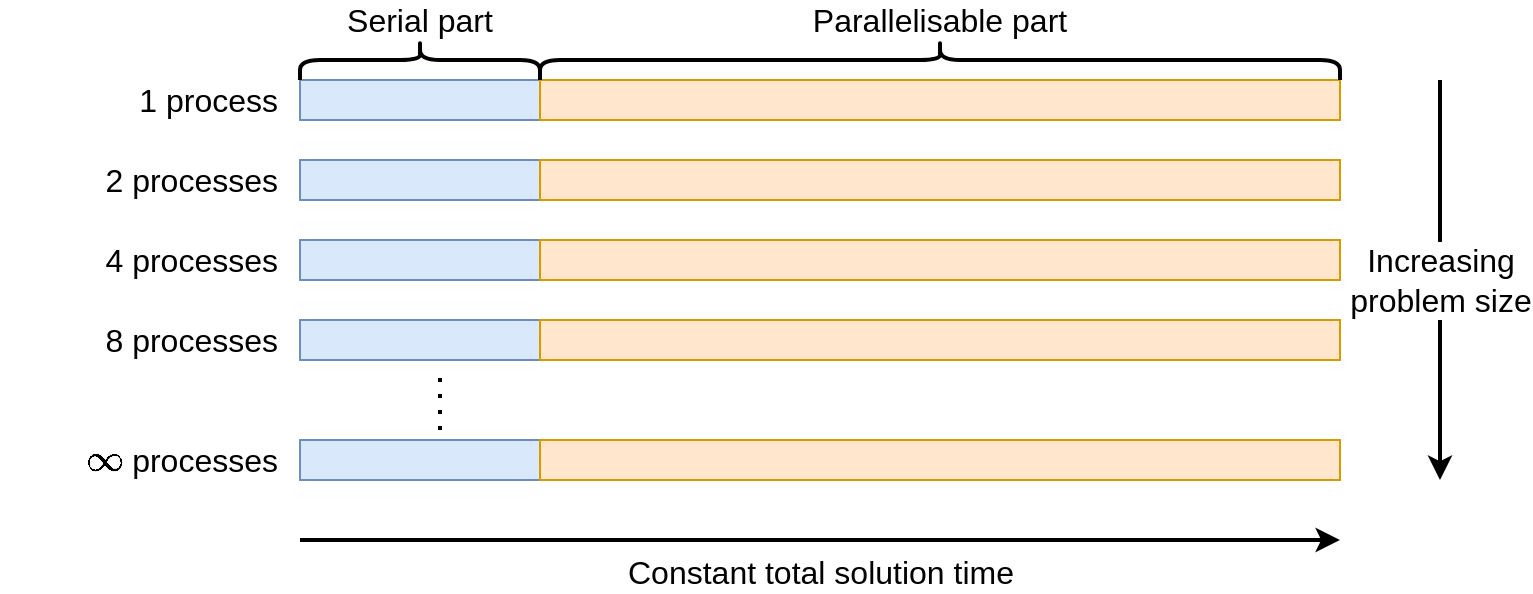 <mxfile version="13.7.3" type="device"><diagram id="hkJLDKgUvPU-iSraHcTL" name="Page-1"><mxGraphModel dx="1613" dy="580" grid="1" gridSize="10" guides="1" tooltips="1" connect="1" arrows="1" fold="1" page="1" pageScale="1" pageWidth="827" pageHeight="1169" math="1" shadow="0"><root><mxCell id="0"/><mxCell id="1" parent="0"/><mxCell id="9wV0KKL4UYFDdI6rjwHL-20" value="" style="rounded=0;whiteSpace=wrap;html=1;fillColor=#dae8fc;strokeColor=#6c8ebf;" vertex="1" parent="1"><mxGeometry x="130" y="130" width="120" height="20" as="geometry"/></mxCell><mxCell id="9wV0KKL4UYFDdI6rjwHL-21" value="" style="rounded=0;whiteSpace=wrap;html=1;fillColor=#ffe6cc;strokeColor=#d79b00;" vertex="1" parent="1"><mxGeometry x="250" y="130" width="400" height="20" as="geometry"/></mxCell><mxCell id="9wV0KKL4UYFDdI6rjwHL-22" value="Serial part" style="shape=curlyBracket;whiteSpace=wrap;html=1;rounded=1;strokeWidth=2;direction=south;fontSize=16;verticalAlign=middle;labelPosition=center;verticalLabelPosition=top;align=center;" vertex="1" parent="1"><mxGeometry x="130" y="110" width="120" height="20" as="geometry"/></mxCell><mxCell id="9wV0KKL4UYFDdI6rjwHL-23" value="Parallelisable part" style="shape=curlyBracket;whiteSpace=wrap;html=1;rounded=1;strokeWidth=2;fontSize=16;direction=south;labelPosition=center;verticalLabelPosition=top;align=center;verticalAlign=middle;" vertex="1" parent="1"><mxGeometry x="250" y="110" width="400" height="20" as="geometry"/></mxCell><mxCell id="9wV0KKL4UYFDdI6rjwHL-24" value="1 process" style="text;html=1;align=right;verticalAlign=middle;resizable=0;points=[];autosize=1;fontSize=16;" vertex="1" parent="1"><mxGeometry x="40" y="130" width="80" height="20" as="geometry"/></mxCell><mxCell id="9wV0KKL4UYFDdI6rjwHL-25" value="" style="rounded=0;whiteSpace=wrap;html=1;fillColor=#dae8fc;strokeColor=#6c8ebf;" vertex="1" parent="1"><mxGeometry x="130" y="170" width="120" height="20" as="geometry"/></mxCell><mxCell id="9wV0KKL4UYFDdI6rjwHL-26" value="" style="rounded=0;whiteSpace=wrap;html=1;fillColor=#ffe6cc;strokeColor=#d79b00;" vertex="1" parent="1"><mxGeometry x="250" y="170" width="400" height="20" as="geometry"/></mxCell><mxCell id="9wV0KKL4UYFDdI6rjwHL-27" value="2 processes" style="text;html=1;align=right;verticalAlign=middle;resizable=0;points=[];autosize=1;fontSize=16;" vertex="1" parent="1"><mxGeometry x="20" y="170" width="100" height="20" as="geometry"/></mxCell><mxCell id="9wV0KKL4UYFDdI6rjwHL-28" value="" style="rounded=0;whiteSpace=wrap;html=1;fillColor=#dae8fc;strokeColor=#6c8ebf;" vertex="1" parent="1"><mxGeometry x="130" y="210" width="120" height="20" as="geometry"/></mxCell><mxCell id="9wV0KKL4UYFDdI6rjwHL-29" value="" style="rounded=0;whiteSpace=wrap;html=1;fillColor=#ffe6cc;strokeColor=#d79b00;" vertex="1" parent="1"><mxGeometry x="250" y="210" width="400" height="20" as="geometry"/></mxCell><mxCell id="9wV0KKL4UYFDdI6rjwHL-30" value="4 processes" style="text;html=1;align=right;verticalAlign=middle;resizable=0;points=[];autosize=1;fontSize=16;" vertex="1" parent="1"><mxGeometry x="20" y="210" width="100" height="20" as="geometry"/></mxCell><mxCell id="9wV0KKL4UYFDdI6rjwHL-31" value="" style="rounded=0;whiteSpace=wrap;html=1;fillColor=#dae8fc;strokeColor=#6c8ebf;" vertex="1" parent="1"><mxGeometry x="130" y="250" width="120" height="20" as="geometry"/></mxCell><mxCell id="9wV0KKL4UYFDdI6rjwHL-32" value="" style="rounded=0;whiteSpace=wrap;html=1;fillColor=#ffe6cc;strokeColor=#d79b00;" vertex="1" parent="1"><mxGeometry x="250" y="250" width="400" height="20" as="geometry"/></mxCell><mxCell id="9wV0KKL4UYFDdI6rjwHL-33" value="8 processes" style="text;html=1;align=right;verticalAlign=middle;resizable=0;points=[];autosize=1;fontSize=16;" vertex="1" parent="1"><mxGeometry x="20" y="250" width="100" height="20" as="geometry"/></mxCell><mxCell id="9wV0KKL4UYFDdI6rjwHL-34" value="" style="endArrow=none;dashed=1;html=1;dashPattern=1 3;strokeWidth=2;fontSize=16;" edge="1" parent="1"><mxGeometry width="50" height="50" relative="1" as="geometry"><mxPoint x="200" y="305" as="sourcePoint"/><mxPoint x="200" y="275" as="targetPoint"/></mxGeometry></mxCell><mxCell id="9wV0KKL4UYFDdI6rjwHL-35" value="" style="rounded=0;whiteSpace=wrap;html=1;fillColor=#dae8fc;strokeColor=#6c8ebf;" vertex="1" parent="1"><mxGeometry x="130" y="310" width="120" height="20" as="geometry"/></mxCell><mxCell id="9wV0KKL4UYFDdI6rjwHL-36" value="Constant total solution time" style="endArrow=classic;html=1;fontSize=16;verticalAlign=top;labelPosition=center;verticalLabelPosition=top;align=center;strokeWidth=2;" edge="1" parent="1"><mxGeometry width="50" height="50" relative="1" as="geometry"><mxPoint x="130" y="360" as="sourcePoint"/><mxPoint x="650" y="360" as="targetPoint"/></mxGeometry></mxCell><mxCell id="9wV0KKL4UYFDdI6rjwHL-37" value="`\infty` processes" style="text;html=1;align=right;verticalAlign=middle;resizable=0;points=[];autosize=1;fontSize=16;" vertex="1" parent="1"><mxGeometry x="-20" y="310" width="140" height="20" as="geometry"/></mxCell><mxCell id="9wV0KKL4UYFDdI6rjwHL-38" value="" style="rounded=0;whiteSpace=wrap;html=1;fillColor=#ffe6cc;strokeColor=#d79b00;" vertex="1" parent="1"><mxGeometry x="250" y="310" width="400" height="20" as="geometry"/></mxCell><mxCell id="9wV0KKL4UYFDdI6rjwHL-39" value="Increasing &lt;br&gt;problem size" style="endArrow=classic;html=1;strokeWidth=2;fontSize=16;labelPosition=center;verticalLabelPosition=middle;align=center;verticalAlign=middle;" edge="1" parent="1"><mxGeometry width="50" height="50" relative="1" as="geometry"><mxPoint x="700" y="130" as="sourcePoint"/><mxPoint x="700" y="330" as="targetPoint"/></mxGeometry></mxCell></root></mxGraphModel></diagram></mxfile>